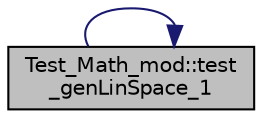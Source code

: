 digraph "Test_Math_mod::test_genLinSpace_1"
{
 // LATEX_PDF_SIZE
  edge [fontname="Helvetica",fontsize="10",labelfontname="Helvetica",labelfontsize="10"];
  node [fontname="Helvetica",fontsize="10",shape=record];
  rankdir="LR";
  Node1 [label="Test_Math_mod::test\l_genLinSpace_1",height=0.2,width=0.4,color="black", fillcolor="grey75", style="filled", fontcolor="black",tooltip="Test whether genLinSpace() can successfully generate a closed sequence on the input interval."];
  Node1 -> Node1 [color="midnightblue",fontsize="10",style="solid",fontname="Helvetica"];
}
